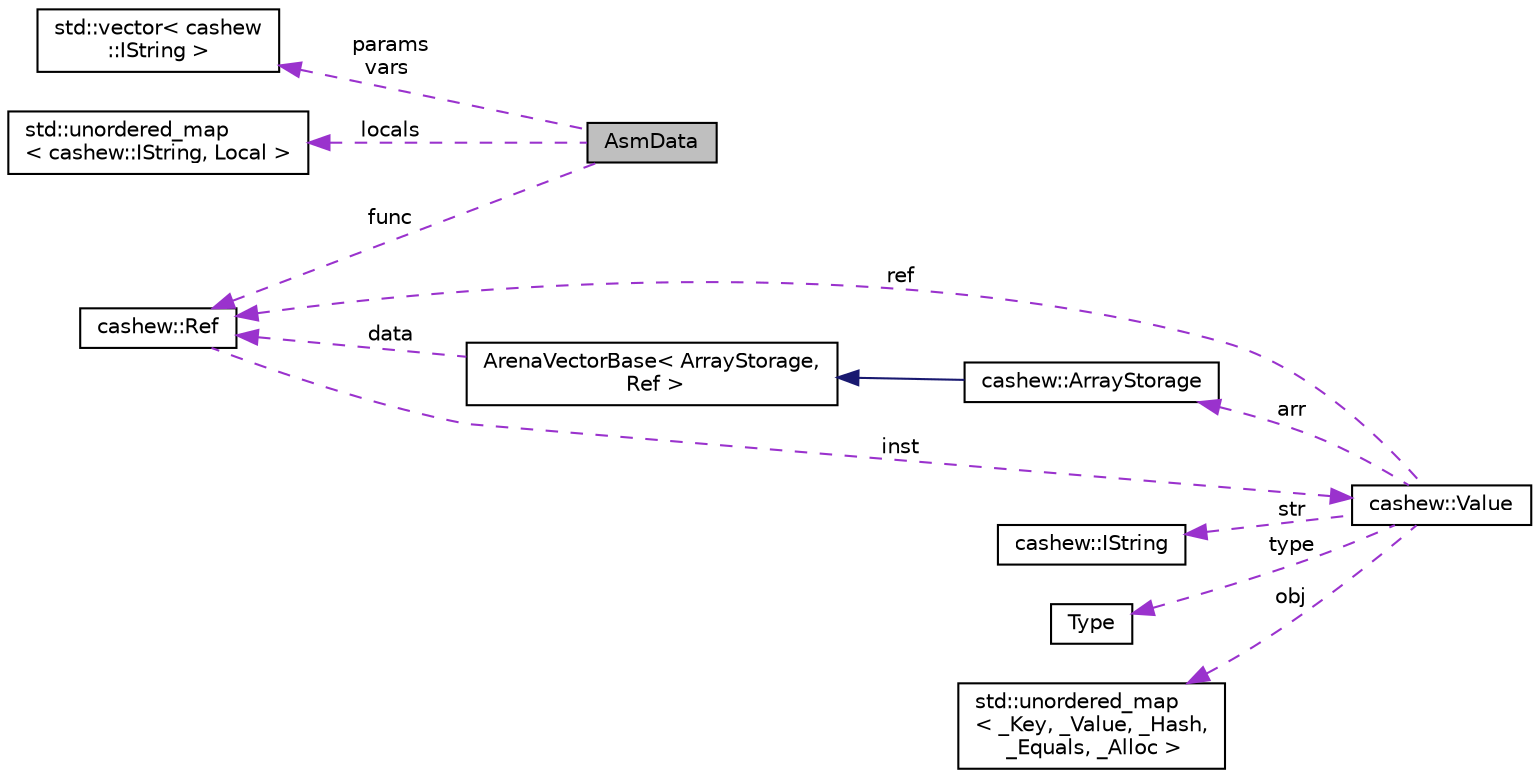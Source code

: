 digraph "AsmData"
{
  edge [fontname="Helvetica",fontsize="10",labelfontname="Helvetica",labelfontsize="10"];
  node [fontname="Helvetica",fontsize="10",shape=record];
  rankdir="LR";
  Node1 [label="AsmData",height=0.2,width=0.4,color="black", fillcolor="grey75", style="filled", fontcolor="black"];
  Node2 -> Node1 [dir="back",color="darkorchid3",fontsize="10",style="dashed",label=" params\nvars" ];
  Node2 [label="std::vector\< cashew\l::IString \>",height=0.2,width=0.4,color="black", fillcolor="white", style="filled",URL="$classstd_1_1vector.html"];
  Node3 -> Node1 [dir="back",color="darkorchid3",fontsize="10",style="dashed",label=" locals" ];
  Node3 [label="std::unordered_map\l\< cashew::IString, Local \>",height=0.2,width=0.4,color="black", fillcolor="white", style="filled",URL="$classstd_1_1unordered__map.html"];
  Node4 -> Node1 [dir="back",color="darkorchid3",fontsize="10",style="dashed",label=" func" ];
  Node4 [label="cashew::Ref",height=0.2,width=0.4,color="black", fillcolor="white", style="filled",URL="$structcashew_1_1_ref.html"];
  Node5 -> Node4 [dir="back",color="darkorchid3",fontsize="10",style="dashed",label=" inst" ];
  Node5 [label="cashew::Value",height=0.2,width=0.4,color="black", fillcolor="white", style="filled",URL="$structcashew_1_1_value.html"];
  Node6 -> Node5 [dir="back",color="darkorchid3",fontsize="10",style="dashed",label=" str" ];
  Node6 [label="cashew::IString",height=0.2,width=0.4,color="black", fillcolor="white", style="filled",URL="$structcashew_1_1_i_string.html"];
  Node7 -> Node5 [dir="back",color="darkorchid3",fontsize="10",style="dashed",label=" arr" ];
  Node7 [label="cashew::ArrayStorage",height=0.2,width=0.4,color="black", fillcolor="white", style="filled",URL="$classcashew_1_1_array_storage.html"];
  Node8 -> Node7 [dir="back",color="midnightblue",fontsize="10",style="solid"];
  Node8 [label="ArenaVectorBase\< ArrayStorage,\l Ref \>",height=0.2,width=0.4,color="black", fillcolor="white", style="filled",URL="$class_arena_vector_base.html"];
  Node4 -> Node8 [dir="back",color="darkorchid3",fontsize="10",style="dashed",label=" data" ];
  Node9 -> Node5 [dir="back",color="darkorchid3",fontsize="10",style="dashed",label=" type" ];
  Node9 [label="Type",height=0.2,width=0.4,color="black", fillcolor="white", style="filled",URL="$struct_type.html"];
  Node10 -> Node5 [dir="back",color="darkorchid3",fontsize="10",style="dashed",label=" obj" ];
  Node10 [label="std::unordered_map\l\< _Key, _Value, _Hash,\l _Equals, _Alloc \>",height=0.2,width=0.4,color="black", fillcolor="white", style="filled",URL="$classstd_1_1unordered__map.html"];
  Node4 -> Node5 [dir="back",color="darkorchid3",fontsize="10",style="dashed",label=" ref" ];
}
